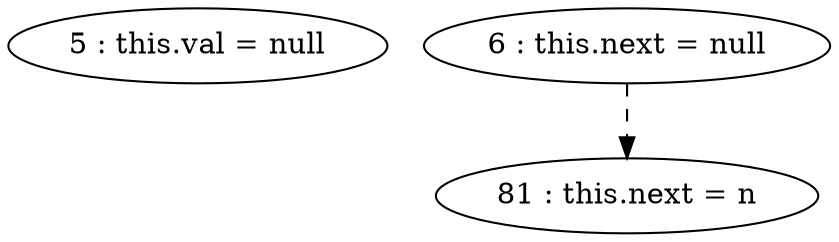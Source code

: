 digraph G {
"5 : this.val = null"
"6 : this.next = null"
"6 : this.next = null" -> "81 : this.next = n" [style=dashed]
"81 : this.next = n"
}